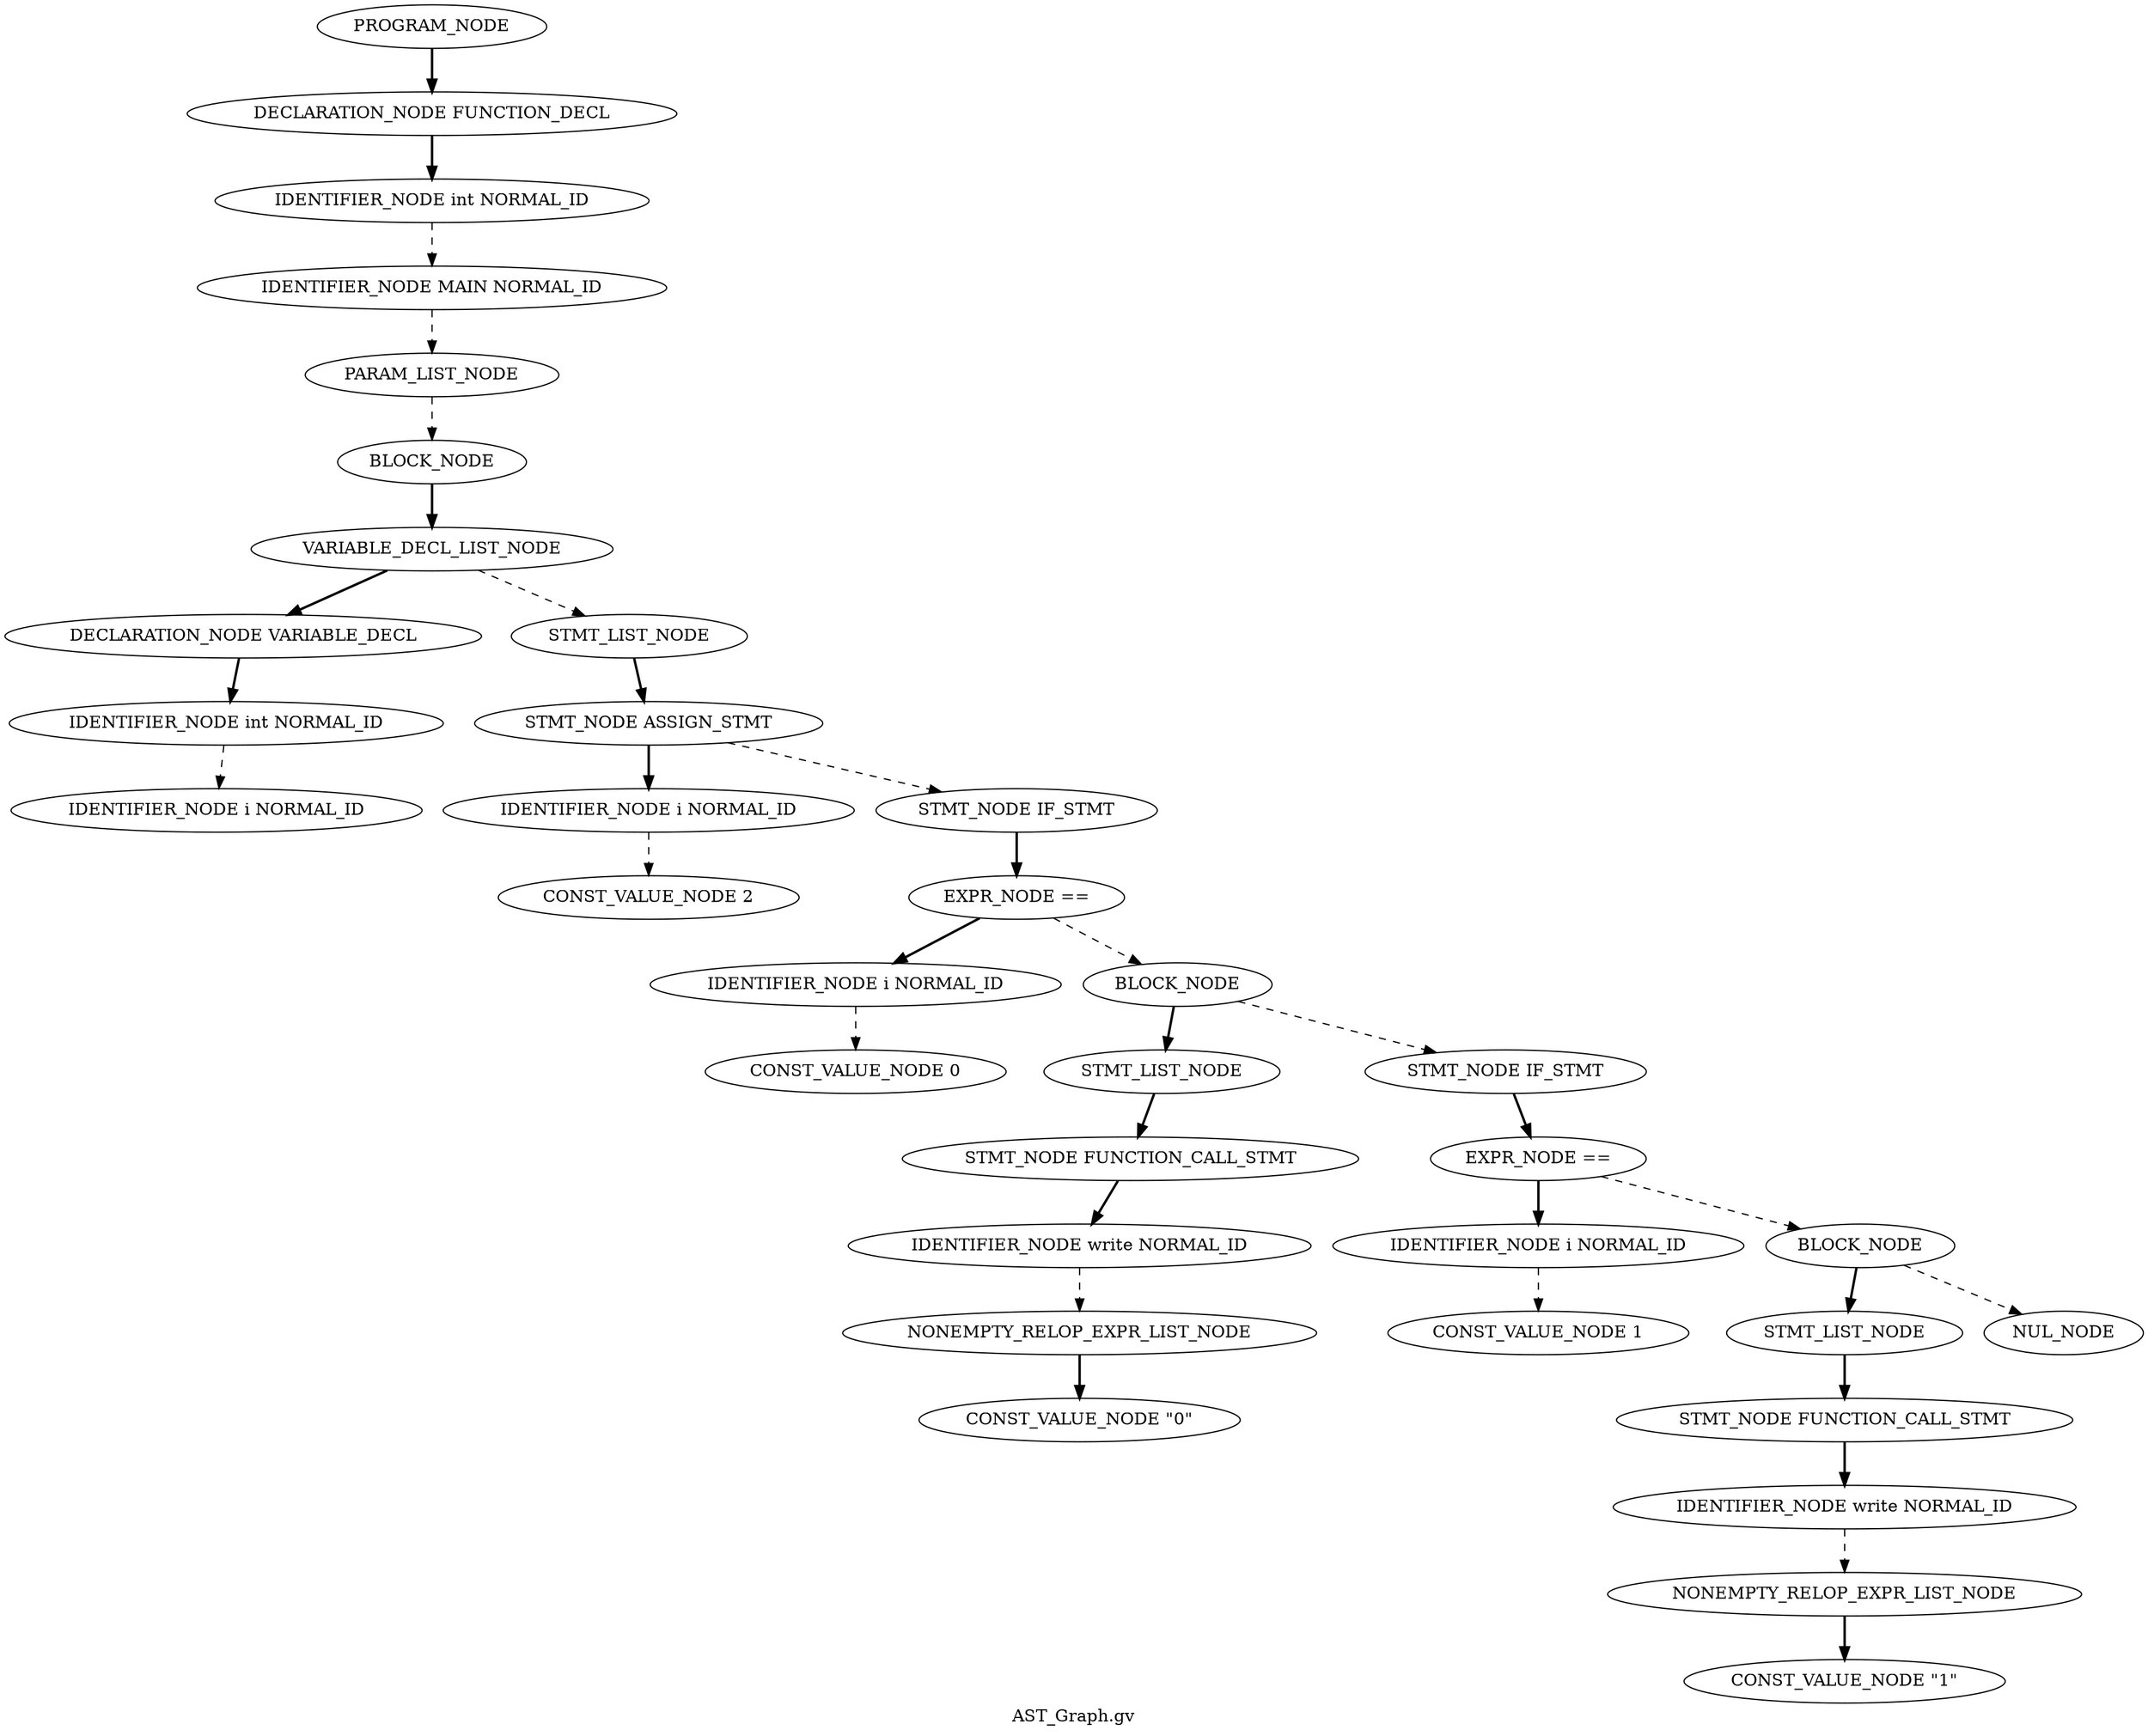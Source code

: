 Digraph AST
{
label = "AST_Graph.gv"
node0 [label ="PROGRAM_NODE"]
node1 [label ="DECLARATION_NODE FUNCTION_DECL"]
node2 [label ="IDENTIFIER_NODE int NORMAL_ID"]
node3 [label ="IDENTIFIER_NODE MAIN NORMAL_ID"]
node4 [label ="PARAM_LIST_NODE"]
node5 [label ="BLOCK_NODE"]
node6 [label ="VARIABLE_DECL_LIST_NODE"]
node7 [label ="DECLARATION_NODE VARIABLE_DECL"]
node8 [label ="IDENTIFIER_NODE int NORMAL_ID"]
node9 [label ="IDENTIFIER_NODE i NORMAL_ID"]
node8 -> node9 [style = dashed]
node7 -> node8 [style = bold]
node6 -> node7 [style = bold]
node10 [label ="STMT_LIST_NODE"]
node11 [label ="STMT_NODE ASSIGN_STMT"]
node12 [label ="IDENTIFIER_NODE i NORMAL_ID"]
node13 [label ="CONST_VALUE_NODE 2"]
node12 -> node13 [style = dashed]
node11 -> node12 [style = bold]
node14 [label ="STMT_NODE IF_STMT"]
node15 [label ="EXPR_NODE =="]
node16 [label ="IDENTIFIER_NODE i NORMAL_ID"]
node17 [label ="CONST_VALUE_NODE 0"]
node16 -> node17 [style = dashed]
node15 -> node16 [style = bold]
node18 [label ="BLOCK_NODE"]
node19 [label ="STMT_LIST_NODE"]
node20 [label ="STMT_NODE FUNCTION_CALL_STMT"]
node21 [label ="IDENTIFIER_NODE write NORMAL_ID"]
node22 [label ="NONEMPTY_RELOP_EXPR_LIST_NODE"]
node23 [label ="CONST_VALUE_NODE \"0\""]
node22 -> node23 [style = bold]
node21 -> node22 [style = dashed]
node20 -> node21 [style = bold]
node19 -> node20 [style = bold]
node18 -> node19 [style = bold]
node24 [label ="STMT_NODE IF_STMT"]
node25 [label ="EXPR_NODE =="]
node26 [label ="IDENTIFIER_NODE i NORMAL_ID"]
node27 [label ="CONST_VALUE_NODE 1"]
node26 -> node27 [style = dashed]
node25 -> node26 [style = bold]
node28 [label ="BLOCK_NODE"]
node29 [label ="STMT_LIST_NODE"]
node30 [label ="STMT_NODE FUNCTION_CALL_STMT"]
node31 [label ="IDENTIFIER_NODE write NORMAL_ID"]
node32 [label ="NONEMPTY_RELOP_EXPR_LIST_NODE"]
node33 [label ="CONST_VALUE_NODE \"1\""]
node32 -> node33 [style = bold]
node31 -> node32 [style = dashed]
node30 -> node31 [style = bold]
node29 -> node30 [style = bold]
node28 -> node29 [style = bold]
node34 [label ="NUL_NODE"]
node28 -> node34 [style = dashed]
node25 -> node28 [style = dashed]
node24 -> node25 [style = bold]
node18 -> node24 [style = dashed]
node15 -> node18 [style = dashed]
node14 -> node15 [style = bold]
node11 -> node14 [style = dashed]
node10 -> node11 [style = bold]
node6 -> node10 [style = dashed]
node5 -> node6 [style = bold]
node4 -> node5 [style = dashed]
node3 -> node4 [style = dashed]
node2 -> node3 [style = dashed]
node1 -> node2 [style = bold]
node0 -> node1 [style = bold]
}
